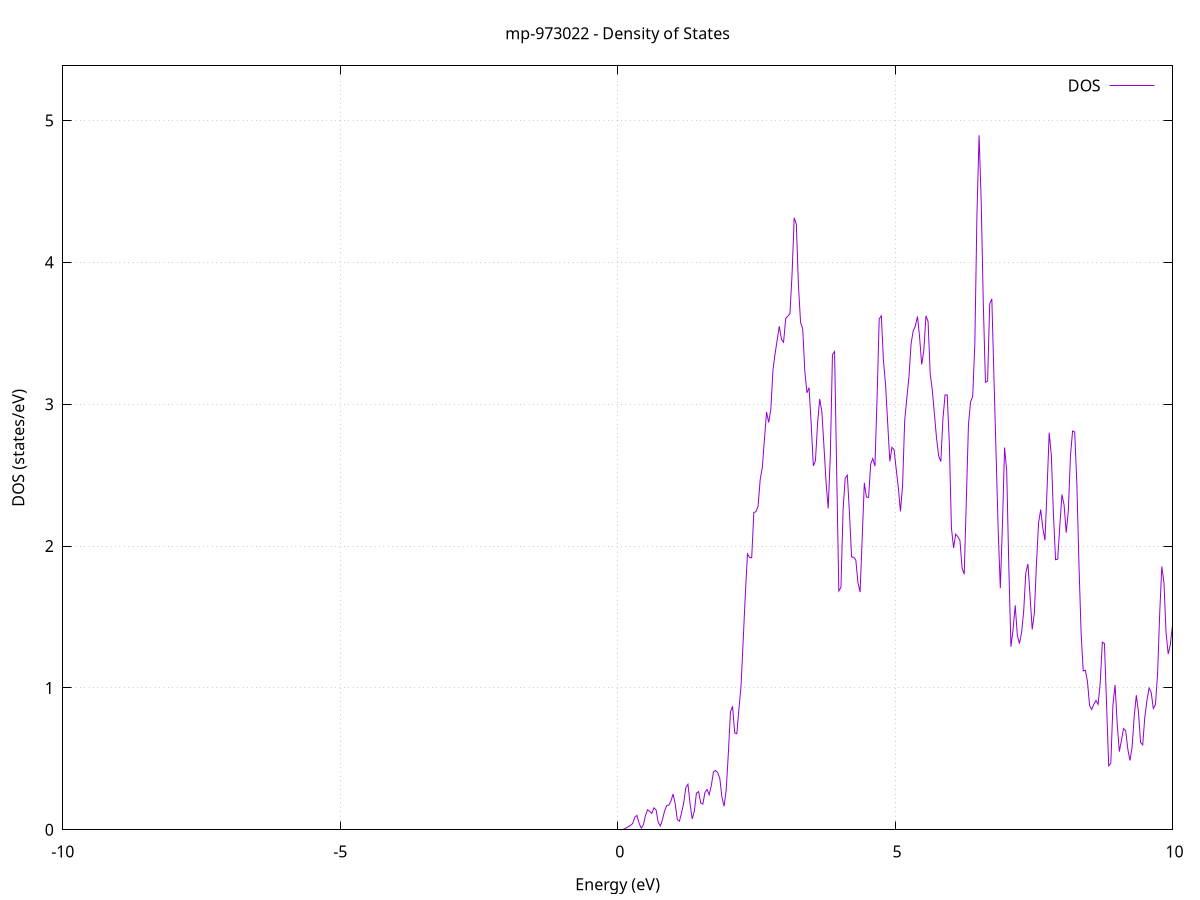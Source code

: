 set title 'mp-973022 - Density of States'
set xlabel 'Energy (eV)'
set ylabel 'DOS (states/eV)'
set grid
set xrange [-10:10]
set yrange [0:5.385]
set xzeroaxis lt -1
set terminal png size 800,600
set output 'mp-973022_dos_gnuplot.png'
plot '-' using 1:2 with lines title 'DOS'
-44.998300 0.000000
-44.960000 0.000000
-44.921700 0.000000
-44.883400 0.000000
-44.845100 0.000000
-44.806800 0.000000
-44.768500 0.000000
-44.730200 0.000000
-44.691900 0.000000
-44.653600 0.000000
-44.615300 0.000000
-44.577000 0.000000
-44.538700 0.000000
-44.500400 0.000000
-44.462100 0.000000
-44.423800 0.000000
-44.385500 0.000000
-44.347200 0.000000
-44.308900 0.000000
-44.270600 0.000000
-44.232300 0.000000
-44.194000 0.000000
-44.155700 0.000000
-44.117400 0.000000
-44.079100 0.000000
-44.040800 0.000000
-44.002500 0.000000
-43.964200 0.000000
-43.925900 0.000000
-43.887600 0.000000
-43.849300 0.000000
-43.811000 0.000000
-43.772700 0.000000
-43.734400 0.000000
-43.696100 0.000000
-43.657800 0.000000
-43.619500 0.000000
-43.581200 0.000000
-43.542900 0.000000
-43.504600 0.000000
-43.466300 0.000000
-43.428000 0.000000
-43.389700 0.000000
-43.351400 0.000000
-43.313100 0.000000
-43.274800 0.000000
-43.236500 0.000000
-43.198200 0.000000
-43.159900 0.000000
-43.121600 0.000000
-43.083300 0.000000
-43.045000 0.000000
-43.006700 0.000000
-42.968400 0.000000
-42.930100 0.000000
-42.891800 0.000000
-42.853500 0.000000
-42.815200 0.000000
-42.776900 0.000000
-42.738600 0.000000
-42.700300 0.000000
-42.662000 0.000000
-42.623700 0.000000
-42.585400 0.000000
-42.547100 0.000000
-42.508800 0.000000
-42.470500 0.000000
-42.432200 0.000000
-42.393900 0.000000
-42.355600 0.000000
-42.317300 0.000000
-42.279000 0.000000
-42.240700 0.000000
-42.202400 0.000000
-42.164100 0.000000
-42.125800 0.000000
-42.087500 0.000000
-42.049200 0.000000
-42.010900 0.000000
-41.972600 0.000000
-41.934300 0.000000
-41.896000 0.000000
-41.857700 0.000000
-41.819400 0.000000
-41.781100 0.000000
-41.742800 0.000000
-41.704500 0.000000
-41.666200 0.000200
-41.627900 0.014200
-41.589600 0.367300
-41.551300 3.171400
-41.513000 9.336300
-41.474700 9.483100
-41.436400 3.324200
-41.398100 0.397400
-41.359900 0.015900
-41.321600 0.000200
-41.283300 0.000000
-41.245000 0.000000
-41.206700 0.000000
-41.168400 0.000000
-41.130100 0.000000
-41.091800 0.000000
-41.053500 0.000000
-41.015200 0.000000
-40.976900 0.000000
-40.938600 0.000000
-40.900300 0.000000
-40.862000 0.000000
-40.823700 0.000000
-40.785400 0.000000
-40.747100 0.000000
-40.708800 0.000000
-40.670500 0.000000
-40.632200 0.000000
-40.593900 0.000000
-40.555600 0.000000
-40.517300 0.000000
-40.479000 0.000000
-40.440700 0.000000
-40.402400 0.000000
-40.364100 0.000000
-40.325800 0.000000
-40.287500 0.000000
-40.249200 0.000000
-40.210900 0.000000
-40.172600 0.000000
-40.134300 0.000000
-40.096000 0.000000
-40.057700 0.000000
-40.019400 0.000000
-39.981100 0.000000
-39.942800 0.000000
-39.904500 0.000000
-39.866200 0.000000
-39.827900 0.000000
-39.789600 0.000000
-39.751300 0.000000
-39.713000 0.000000
-39.674700 0.000000
-39.636400 0.000000
-39.598100 0.000000
-39.559800 0.000000
-39.521500 0.000000
-39.483200 0.000000
-39.444900 0.000000
-39.406600 0.000000
-39.368300 0.000000
-39.330000 0.000000
-39.291700 0.000000
-39.253400 0.000000
-39.215100 0.000000
-39.176800 0.000000
-39.138500 0.000000
-39.100200 0.000000
-39.061900 0.000000
-39.023600 0.000000
-38.985300 0.000000
-38.947000 0.000000
-38.908700 0.000000
-38.870400 0.000000
-38.832100 0.000000
-38.793800 0.000000
-38.755500 0.000000
-38.717200 0.000000
-38.678900 0.000000
-38.640600 0.000000
-38.602300 0.000000
-38.564000 0.000000
-38.525700 0.000000
-38.487400 0.000000
-38.449100 0.000000
-38.410800 0.000000
-38.372500 0.000000
-38.334200 0.000000
-38.295900 0.000000
-38.257600 0.000000
-38.219300 0.000000
-38.181000 0.000000
-38.142700 0.000000
-38.104400 0.000000
-38.066100 0.000000
-38.027800 0.000000
-37.989500 0.000000
-37.951200 0.000000
-37.912900 0.000000
-37.874600 0.000000
-37.836300 0.000000
-37.798000 0.000000
-37.759700 0.000000
-37.721400 0.000000
-37.683100 0.000000
-37.644800 0.000000
-37.606500 0.000000
-37.568200 0.000000
-37.529900 0.000000
-37.491600 0.000000
-37.453300 0.000000
-37.415000 0.000000
-37.376700 0.000000
-37.338400 0.000000
-37.300100 0.000000
-37.261800 0.000000
-37.223500 0.000000
-37.185200 0.000000
-37.147000 0.000000
-37.108700 0.000000
-37.070400 0.000000
-37.032100 0.000000
-36.993800 0.000000
-36.955500 0.000000
-36.917200 0.000000
-36.878900 0.000000
-36.840600 0.000000
-36.802300 0.000000
-36.764000 0.000000
-36.725700 0.000000
-36.687400 0.000000
-36.649100 0.000000
-36.610800 0.000000
-36.572500 0.000000
-36.534200 0.000000
-36.495900 0.000000
-36.457600 0.000000
-36.419300 0.000000
-36.381000 0.000000
-36.342700 0.000000
-36.304400 0.000000
-36.266100 0.000000
-36.227800 0.000000
-36.189500 0.000000
-36.151200 0.000000
-36.112900 0.000000
-36.074600 0.000000
-36.036300 0.000000
-35.998000 0.000000
-35.959700 0.000000
-35.921400 0.000300
-35.883100 0.011300
-35.844800 0.161100
-35.806500 0.932700
-35.768200 2.632700
-35.729900 5.041000
-35.691600 8.310200
-35.653300 10.757600
-35.615000 11.563100
-35.576700 12.718800
-35.538400 13.929800
-35.500100 13.589400
-35.461800 13.155700
-35.423500 14.096000
-35.385200 15.673300
-35.346900 17.381600
-35.308600 19.122500
-35.270300 22.362300
-35.232000 24.709400
-35.193700 19.222700
-35.155400 7.989400
-35.117100 1.508900
-35.078800 0.119000
-35.040500 0.003700
-35.002200 0.000000
-34.963900 0.000000
-34.925600 0.000000
-34.887300 0.000000
-34.849000 0.000000
-34.810700 0.000000
-34.772400 0.000000
-34.734100 0.000000
-34.695800 0.000000
-34.657500 0.000000
-34.619200 0.000000
-34.580900 0.000000
-34.542600 0.000000
-34.504300 0.000000
-34.466000 0.000000
-34.427700 0.000000
-34.389400 0.000000
-34.351100 0.000000
-34.312800 0.000000
-34.274500 0.000000
-34.236200 0.000000
-34.197900 0.000000
-34.159600 0.000000
-34.121300 0.000000
-34.083000 0.000000
-34.044700 0.000000
-34.006400 0.000000
-33.968100 0.000000
-33.929800 0.000000
-33.891500 0.000000
-33.853200 0.000000
-33.814900 0.000000
-33.776600 0.000000
-33.738300 0.000000
-33.700000 0.000000
-33.661700 0.000000
-33.623400 0.000000
-33.585100 0.000000
-33.546800 0.000000
-33.508500 0.000000
-33.470200 0.000000
-33.431900 0.000000
-33.393600 0.000000
-33.355300 0.000000
-33.317000 0.000000
-33.278700 0.000000
-33.240400 0.000000
-33.202100 0.000000
-33.163800 0.000000
-33.125500 0.000000
-33.087200 0.000000
-33.048900 0.000000
-33.010600 0.000000
-32.972300 0.000000
-32.934100 0.000000
-32.895800 0.000000
-32.857500 0.000000
-32.819200 0.000000
-32.780900 0.000000
-32.742600 0.000000
-32.704300 0.000000
-32.666000 0.000000
-32.627700 0.000000
-32.589400 0.000000
-32.551100 0.000000
-32.512800 0.000000
-32.474500 0.000000
-32.436200 0.000000
-32.397900 0.000000
-32.359600 0.000000
-32.321300 0.000000
-32.283000 0.000000
-32.244700 0.000000
-32.206400 0.000000
-32.168100 0.000000
-32.129800 0.000000
-32.091500 0.000000
-32.053200 0.000000
-32.014900 0.000000
-31.976600 0.000000
-31.938300 0.000000
-31.900000 0.000000
-31.861700 0.000000
-31.823400 0.000000
-31.785100 0.000000
-31.746800 0.000000
-31.708500 0.000000
-31.670200 0.000000
-31.631900 0.000000
-31.593600 0.000000
-31.555300 0.000000
-31.517000 0.000000
-31.478700 0.000000
-31.440400 0.000000
-31.402100 0.000000
-31.363800 0.000000
-31.325500 0.000000
-31.287200 0.000000
-31.248900 0.000000
-31.210600 0.000000
-31.172300 0.000000
-31.134000 0.000000
-31.095700 0.000000
-31.057400 0.000000
-31.019100 0.000000
-30.980800 0.000000
-30.942500 0.000000
-30.904200 0.000000
-30.865900 0.000000
-30.827600 0.000000
-30.789300 0.000000
-30.751000 0.000000
-30.712700 0.000000
-30.674400 0.000000
-30.636100 0.000000
-30.597800 0.000000
-30.559500 0.000000
-30.521200 0.000000
-30.482900 0.000000
-30.444600 0.000000
-30.406300 0.000000
-30.368000 0.000000
-30.329700 0.000000
-30.291400 0.000000
-30.253100 0.000000
-30.214800 0.000000
-30.176500 0.000000
-30.138200 0.000000
-30.099900 0.000000
-30.061600 0.000000
-30.023300 0.000000
-29.985000 0.000000
-29.946700 0.000000
-29.908400 0.000000
-29.870100 0.000000
-29.831800 0.000000
-29.793500 0.000000
-29.755200 0.000000
-29.716900 0.000000
-29.678600 0.000000
-29.640300 0.000000
-29.602000 0.000000
-29.563700 0.000000
-29.525400 0.000000
-29.487100 0.000000
-29.448800 0.000000
-29.410500 0.000000
-29.372200 0.000000
-29.333900 0.000000
-29.295600 0.000000
-29.257300 0.000000
-29.219000 0.000000
-29.180700 0.000000
-29.142400 0.000000
-29.104100 0.000000
-29.065800 0.000000
-29.027500 0.000000
-28.989200 0.000000
-28.950900 0.000000
-28.912600 0.000000
-28.874300 0.000000
-28.836000 0.000000
-28.797700 0.000000
-28.759400 0.000000
-28.721200 0.000000
-28.682900 0.000000
-28.644600 0.000000
-28.606300 0.000000
-28.568000 0.000000
-28.529700 0.000000
-28.491400 0.000000
-28.453100 0.000000
-28.414800 0.000000
-28.376500 0.000000
-28.338200 0.000000
-28.299900 0.000000
-28.261600 0.000000
-28.223300 0.000000
-28.185000 0.000000
-28.146700 0.000000
-28.108400 0.000000
-28.070100 0.000000
-28.031800 0.000000
-27.993500 0.000000
-27.955200 0.000000
-27.916900 0.000000
-27.878600 0.000000
-27.840300 0.000000
-27.802000 0.000000
-27.763700 0.000000
-27.725400 0.000000
-27.687100 0.000000
-27.648800 0.000000
-27.610500 0.000000
-27.572200 0.000000
-27.533900 0.000000
-27.495600 0.000000
-27.457300 0.000000
-27.419000 0.000000
-27.380700 0.000000
-27.342400 0.000000
-27.304100 0.000000
-27.265800 0.000000
-27.227500 0.000000
-27.189200 0.000000
-27.150900 0.000000
-27.112600 0.000000
-27.074300 0.000000
-27.036000 0.000000
-26.997700 0.000000
-26.959400 0.000000
-26.921100 0.000000
-26.882800 0.000000
-26.844500 0.000000
-26.806200 0.000000
-26.767900 0.000000
-26.729600 0.000000
-26.691300 0.000000
-26.653000 0.000000
-26.614700 0.000000
-26.576400 0.000000
-26.538100 0.000000
-26.499800 0.000000
-26.461500 0.000000
-26.423200 0.000000
-26.384900 0.000000
-26.346600 0.000000
-26.308300 0.000000
-26.270000 0.000000
-26.231700 0.000000
-26.193400 0.000000
-26.155100 0.000000
-26.116800 0.000000
-26.078500 0.000000
-26.040200 0.000000
-26.001900 0.000000
-25.963600 0.000000
-25.925300 0.000000
-25.887000 0.000000
-25.848700 0.000000
-25.810400 0.000000
-25.772100 0.000000
-25.733800 0.000000
-25.695500 0.000000
-25.657200 0.000000
-25.618900 0.000000
-25.580600 0.000000
-25.542300 0.000000
-25.504000 0.000000
-25.465700 0.000000
-25.427400 0.000000
-25.389100 0.000000
-25.350800 0.000000
-25.312500 0.000000
-25.274200 0.000000
-25.235900 0.000000
-25.197600 0.000000
-25.159300 0.000000
-25.121000 0.000000
-25.082700 0.000000
-25.044400 0.000000
-25.006100 0.000000
-24.967800 0.000000
-24.929500 0.000000
-24.891200 0.000000
-24.852900 0.000000
-24.814600 0.000000
-24.776300 0.000000
-24.738000 0.000000
-24.699700 0.000000
-24.661400 0.000000
-24.623100 0.000000
-24.584800 0.000000
-24.546500 0.000000
-24.508300 0.000000
-24.470000 0.000000
-24.431700 0.000000
-24.393400 0.000000
-24.355100 0.000000
-24.316800 0.000000
-24.278500 0.000000
-24.240200 0.000000
-24.201900 0.000000
-24.163600 0.000000
-24.125300 0.000000
-24.087000 0.000000
-24.048700 0.000000
-24.010400 0.000000
-23.972100 0.000000
-23.933800 0.000000
-23.895500 0.000000
-23.857200 0.000000
-23.818900 0.000000
-23.780600 0.000000
-23.742300 0.000000
-23.704000 0.000000
-23.665700 0.000000
-23.627400 0.000000
-23.589100 0.000000
-23.550800 0.000000
-23.512500 0.000000
-23.474200 0.000000
-23.435900 0.000000
-23.397600 0.000000
-23.359300 0.000000
-23.321000 0.000000
-23.282700 0.000000
-23.244400 0.000000
-23.206100 0.000000
-23.167800 0.000000
-23.129500 0.000000
-23.091200 0.000000
-23.052900 0.000000
-23.014600 0.000000
-22.976300 0.000000
-22.938000 0.000000
-22.899700 0.000000
-22.861400 0.000000
-22.823100 0.000000
-22.784800 0.000000
-22.746500 0.000000
-22.708200 0.000000
-22.669900 0.000000
-22.631600 0.000000
-22.593300 0.000000
-22.555000 0.000000
-22.516700 0.000000
-22.478400 0.000000
-22.440100 0.000000
-22.401800 0.000000
-22.363500 0.000000
-22.325200 0.000000
-22.286900 0.000000
-22.248600 0.000000
-22.210300 0.000000
-22.172000 0.000000
-22.133700 0.000000
-22.095400 0.000000
-22.057100 0.000000
-22.018800 0.000000
-21.980500 0.000000
-21.942200 0.000000
-21.903900 0.000000
-21.865600 0.000000
-21.827300 0.000000
-21.789000 0.000000
-21.750700 0.000000
-21.712400 0.000000
-21.674100 0.000000
-21.635800 0.000000
-21.597500 0.000000
-21.559200 0.000000
-21.520900 0.000000
-21.482600 0.000000
-21.444300 0.000000
-21.406000 0.000000
-21.367700 0.000000
-21.329400 0.000000
-21.291100 0.000000
-21.252800 0.000000
-21.214500 0.000000
-21.176200 0.000000
-21.137900 0.000000
-21.099600 0.000000
-21.061300 0.000000
-21.023000 0.000000
-20.984700 0.000000
-20.946400 0.000000
-20.908100 0.000000
-20.869800 0.000000
-20.831500 0.000000
-20.793200 0.000000
-20.754900 0.000000
-20.716600 0.000000
-20.678300 0.000000
-20.640000 0.000000
-20.601700 0.000000
-20.563400 0.000000
-20.525100 0.000000
-20.486800 0.000000
-20.448500 0.000600
-20.410200 0.038900
-20.371900 0.888000
-20.333600 7.309800
-20.295400 22.862900
-20.257100 28.716800
-20.218800 15.001300
-20.180500 3.230600
-20.142200 0.273300
-20.103900 0.008600
-20.065600 0.000100
-20.027300 0.000000
-19.989000 0.000000
-19.950700 0.000000
-19.912400 0.000000
-19.874100 0.000000
-19.835800 0.000000
-19.797500 0.000000
-19.759200 0.000000
-19.720900 0.000000
-19.682600 0.000000
-19.644300 0.000000
-19.606000 0.000000
-19.567700 0.000000
-19.529400 0.000000
-19.491100 0.000000
-19.452800 0.000000
-19.414500 0.000000
-19.376200 0.000000
-19.337900 0.000000
-19.299600 0.000000
-19.261300 0.000000
-19.223000 0.000000
-19.184700 0.000000
-19.146400 0.000000
-19.108100 0.000000
-19.069800 0.000000
-19.031500 0.000000
-18.993200 0.000000
-18.954900 0.000000
-18.916600 0.000000
-18.878300 0.000000
-18.840000 0.000000
-18.801700 0.000000
-18.763400 0.000000
-18.725100 0.000000
-18.686800 0.000000
-18.648500 0.000000
-18.610200 0.000000
-18.571900 0.000000
-18.533600 0.000000
-18.495300 0.000000
-18.457000 0.000000
-18.418700 0.000000
-18.380400 0.000000
-18.342100 0.000000
-18.303800 0.000000
-18.265500 0.000000
-18.227200 0.000000
-18.188900 0.000000
-18.150600 0.000000
-18.112300 0.000000
-18.074000 0.000000
-18.035700 0.000000
-17.997400 0.000000
-17.959100 0.000000
-17.920800 0.000000
-17.882500 0.000000
-17.844200 0.000000
-17.805900 0.000000
-17.767600 0.000000
-17.729300 0.000000
-17.691000 0.000000
-17.652700 0.000000
-17.614400 0.000000
-17.576100 0.000000
-17.537800 0.000000
-17.499500 0.000000
-17.461200 0.000000
-17.422900 0.000000
-17.384600 0.000000
-17.346300 0.000000
-17.308000 0.000000
-17.269700 0.000000
-17.231400 0.000000
-17.193100 0.000000
-17.154800 0.000000
-17.116500 0.000000
-17.078200 0.000000
-17.039900 0.000000
-17.001600 0.000000
-16.963300 0.000000
-16.925000 0.000000
-16.886700 0.000000
-16.848400 0.000000
-16.810100 0.000000
-16.771800 0.000000
-16.733500 0.000000
-16.695200 0.000000
-16.656900 0.000000
-16.618600 0.000000
-16.580300 0.000000
-16.542000 0.000000
-16.503700 0.000000
-16.465400 0.000000
-16.427100 0.000000
-16.388800 0.000000
-16.350500 0.000000
-16.312200 0.000000
-16.273900 0.000000
-16.235600 0.000000
-16.197300 0.000000
-16.159000 0.000000
-16.120700 0.000000
-16.082500 0.000000
-16.044200 0.000000
-16.005900 0.000000
-15.967600 0.000000
-15.929300 0.000000
-15.891000 0.000000
-15.852700 0.000000
-15.814400 0.000000
-15.776100 0.000000
-15.737800 0.000000
-15.699500 0.000000
-15.661200 0.000000
-15.622900 0.000000
-15.584600 0.000000
-15.546300 0.000000
-15.508000 0.000000
-15.469700 0.000000
-15.431400 0.000000
-15.393100 0.000000
-15.354800 0.000000
-15.316500 0.000000
-15.278200 0.000000
-15.239900 0.000000
-15.201600 0.000000
-15.163300 0.000000
-15.125000 0.000000
-15.086700 0.000000
-15.048400 0.000000
-15.010100 0.000000
-14.971800 0.000000
-14.933500 0.000000
-14.895200 0.000000
-14.856900 0.000000
-14.818600 0.000000
-14.780300 0.000000
-14.742000 0.000000
-14.703700 0.000000
-14.665400 0.000000
-14.627100 0.000000
-14.588800 0.000000
-14.550500 0.000000
-14.512200 0.000000
-14.473900 0.000000
-14.435600 0.000000
-14.397300 0.000000
-14.359000 0.000000
-14.320700 0.000000
-14.282400 0.000000
-14.244100 0.000000
-14.205800 0.000000
-14.167500 0.000000
-14.129200 0.000000
-14.090900 0.000000
-14.052600 0.000000
-14.014300 0.000000
-13.976000 0.000000
-13.937700 0.000000
-13.899400 0.000000
-13.861100 0.000000
-13.822800 0.000000
-13.784500 0.000000
-13.746200 0.000000
-13.707900 0.000000
-13.669600 0.000000
-13.631300 0.000000
-13.593000 0.000000
-13.554700 0.000000
-13.516400 0.000000
-13.478100 0.000000
-13.439800 0.000000
-13.401500 0.000000
-13.363200 0.000000
-13.324900 0.000000
-13.286600 0.000000
-13.248300 0.000000
-13.210000 0.000000
-13.171700 0.000000
-13.133400 0.000000
-13.095100 0.000000
-13.056800 0.000000
-13.018500 0.000000
-12.980200 0.000000
-12.941900 0.000000
-12.903600 0.000000
-12.865300 0.000000
-12.827000 0.000000
-12.788700 0.000000
-12.750400 0.000000
-12.712100 0.000000
-12.673800 0.000000
-12.635500 0.000000
-12.597200 0.000000
-12.558900 0.000000
-12.520600 0.000000
-12.482300 0.000000
-12.444000 0.000000
-12.405700 0.000000
-12.367400 0.000000
-12.329100 0.000000
-12.290800 0.000000
-12.252500 0.000000
-12.214200 0.000000
-12.175900 0.000000
-12.137600 0.000000
-12.099300 0.000000
-12.061000 0.000000
-12.022700 0.000000
-11.984400 0.000000
-11.946100 0.000000
-11.907800 0.000000
-11.869600 0.000000
-11.831300 0.000000
-11.793000 0.000000
-11.754700 0.000000
-11.716400 0.000000
-11.678100 0.000000
-11.639800 0.000000
-11.601500 0.000000
-11.563200 0.000000
-11.524900 0.000000
-11.486600 0.000000
-11.448300 0.000000
-11.410000 0.000000
-11.371700 0.000000
-11.333400 0.000000
-11.295100 0.000000
-11.256800 0.000000
-11.218500 0.000000
-11.180200 0.000000
-11.141900 0.000000
-11.103600 0.000000
-11.065300 0.000000
-11.027000 0.000000
-10.988700 0.000000
-10.950400 0.000000
-10.912100 0.000000
-10.873800 0.000000
-10.835500 0.000000
-10.797200 0.000000
-10.758900 0.000000
-10.720600 0.000000
-10.682300 0.000000
-10.644000 0.000000
-10.605700 0.000000
-10.567400 0.000000
-10.529100 0.000000
-10.490800 0.000000
-10.452500 0.000000
-10.414200 0.000000
-10.375900 0.000000
-10.337600 0.000000
-10.299300 0.000000
-10.261000 0.000000
-10.222700 0.000000
-10.184400 0.000000
-10.146100 0.000000
-10.107800 0.000000
-10.069500 0.000000
-10.031200 0.000000
-9.992900 0.000000
-9.954600 0.000000
-9.916300 0.000000
-9.878000 0.000000
-9.839700 0.000000
-9.801400 0.000000
-9.763100 0.000000
-9.724800 0.000000
-9.686500 0.000000
-9.648200 0.000000
-9.609900 0.000000
-9.571600 0.000000
-9.533300 0.000000
-9.495000 0.000000
-9.456700 0.000000
-9.418400 0.000000
-9.380100 0.000000
-9.341800 0.000000
-9.303500 0.000000
-9.265200 0.000000
-9.226900 0.000000
-9.188600 0.000000
-9.150300 0.000000
-9.112000 0.000000
-9.073700 0.000000
-9.035400 0.000000
-8.997100 0.000000
-8.958800 0.000000
-8.920500 0.000000
-8.882200 0.000000
-8.843900 0.000000
-8.805600 0.000000
-8.767300 0.000000
-8.729000 0.000000
-8.690700 0.000000
-8.652400 0.000000
-8.614100 0.000000
-8.575800 0.000000
-8.537500 0.000000
-8.499200 0.000000
-8.460900 0.000000
-8.422600 0.000000
-8.384300 0.000000
-8.346000 0.000000
-8.307700 0.000000
-8.269400 0.000000
-8.231100 0.000000
-8.192800 0.000000
-8.154500 0.000000
-8.116200 0.000000
-8.077900 0.000000
-8.039600 0.000000
-8.001300 0.000000
-7.963000 0.000000
-7.924700 0.000000
-7.886400 0.000000
-7.848100 0.000000
-7.809800 0.000000
-7.771500 0.000000
-7.733200 0.000000
-7.694900 0.000000
-7.656700 0.000000
-7.618400 0.000000
-7.580100 0.000000
-7.541800 0.000000
-7.503500 0.000000
-7.465200 0.000000
-7.426900 0.000000
-7.388600 0.000000
-7.350300 0.000000
-7.312000 0.000000
-7.273700 0.000000
-7.235400 0.000000
-7.197100 0.000000
-7.158800 0.000000
-7.120500 0.000000
-7.082200 0.000000
-7.043900 0.000000
-7.005600 0.000000
-6.967300 0.000000
-6.929000 0.000000
-6.890700 0.000000
-6.852400 0.000000
-6.814100 0.000000
-6.775800 0.000000
-6.737500 0.000000
-6.699200 0.000000
-6.660900 0.000000
-6.622600 0.000000
-6.584300 0.000000
-6.546000 0.000000
-6.507700 0.000000
-6.469400 0.000000
-6.431100 0.000000
-6.392800 0.000000
-6.354500 0.000000
-6.316200 0.000000
-6.277900 0.000000
-6.239600 0.000000
-6.201300 0.000000
-6.163000 0.000000
-6.124700 0.000000
-6.086400 0.000000
-6.048100 0.000000
-6.009800 0.000000
-5.971500 0.000000
-5.933200 0.000000
-5.894900 0.000000
-5.856600 0.000000
-5.818300 0.000000
-5.780000 0.000000
-5.741700 0.000000
-5.703400 0.000000
-5.665100 0.000000
-5.626800 0.000000
-5.588500 0.000000
-5.550200 0.000000
-5.511900 0.000000
-5.473600 0.000000
-5.435300 0.000000
-5.397000 0.000000
-5.358700 0.000000
-5.320400 0.000000
-5.282100 0.000000
-5.243800 0.000000
-5.205500 0.000000
-5.167200 0.000000
-5.128900 0.000000
-5.090600 0.000000
-5.052300 0.000000
-5.014000 0.000000
-4.975700 0.000000
-4.937400 0.000000
-4.899100 0.000000
-4.860800 0.000000
-4.822500 0.000000
-4.784200 0.000000
-4.745900 0.000000
-4.707600 0.000000
-4.669300 0.000000
-4.631000 0.000000
-4.592700 0.000000
-4.554400 0.000000
-4.516100 0.000000
-4.477800 0.000000
-4.439500 0.000000
-4.401200 0.000000
-4.362900 0.000000
-4.324600 0.000000
-4.286300 0.000000
-4.248000 0.000000
-4.209700 0.000000
-4.171400 0.000000
-4.133100 0.000000
-4.094800 0.000000
-4.056500 0.000000
-4.018200 0.000000
-3.979900 0.000000
-3.941600 0.000000
-3.903300 0.000000
-3.865000 0.000000
-3.826700 0.000000
-3.788400 0.000000
-3.750100 0.000000
-3.711800 0.000000
-3.673500 0.000000
-3.635200 0.000000
-3.596900 0.000000
-3.558600 0.000000
-3.520300 0.000000
-3.482000 0.000000
-3.443800 0.000000
-3.405500 0.000000
-3.367200 0.000000
-3.328900 0.000000
-3.290600 0.000000
-3.252300 0.000000
-3.214000 0.000000
-3.175700 0.000000
-3.137400 0.000000
-3.099100 0.000000
-3.060800 0.000000
-3.022500 0.000000
-2.984200 0.000000
-2.945900 0.000000
-2.907600 0.000000
-2.869300 0.000000
-2.831000 0.000000
-2.792700 0.000000
-2.754400 0.000000
-2.716100 0.000000
-2.677800 0.000000
-2.639500 0.000000
-2.601200 0.000000
-2.562900 0.000000
-2.524600 0.000000
-2.486300 0.000000
-2.448000 0.000000
-2.409700 0.000000
-2.371400 0.000000
-2.333100 0.000000
-2.294800 0.000000
-2.256500 0.000000
-2.218200 0.000000
-2.179900 0.000000
-2.141600 0.000000
-2.103300 0.000000
-2.065000 0.000000
-2.026700 0.000000
-1.988400 0.000000
-1.950100 0.000000
-1.911800 0.000000
-1.873500 0.000000
-1.835200 0.000000
-1.796900 0.000000
-1.758600 0.000000
-1.720300 0.000000
-1.682000 0.000000
-1.643700 0.000000
-1.605400 0.000000
-1.567100 0.000000
-1.528800 0.000000
-1.490500 0.000000
-1.452200 0.000000
-1.413900 0.000000
-1.375600 0.000000
-1.337300 0.000000
-1.299000 0.000000
-1.260700 0.000000
-1.222400 0.000000
-1.184100 0.000000
-1.145800 0.000000
-1.107500 0.000000
-1.069200 0.000000
-1.030900 0.000000
-0.992600 0.000000
-0.954300 0.000000
-0.916000 0.000000
-0.877700 0.000000
-0.839400 0.000000
-0.801100 0.000000
-0.762800 0.000000
-0.724500 0.000000
-0.686200 0.000000
-0.647900 0.000000
-0.609600 0.000000
-0.571300 0.000000
-0.533000 0.000000
-0.494700 0.000000
-0.456400 0.000000
-0.418100 0.000000
-0.379800 0.000000
-0.341500 0.000000
-0.303200 0.000000
-0.264900 0.000000
-0.226600 0.000000
-0.188300 0.000000
-0.150000 0.000000
-0.111700 0.000000
-0.073400 0.000000
-0.035100 0.000000
0.003200 0.000000
0.041500 0.000000
0.079800 0.000700
0.118100 0.005200
0.156400 0.014000
0.194700 0.022300
0.233000 0.030700
0.271300 0.044900
0.309600 0.089100
0.347900 0.101000
0.386200 0.046400
0.424500 0.012300
0.462800 0.033900
0.501100 0.100100
0.539400 0.141300
0.577700 0.130100
0.616000 0.115300
0.654300 0.155000
0.692600 0.140100
0.730900 0.052200
0.769100 0.026400
0.807400 0.071100
0.845700 0.132300
0.884000 0.170800
0.922300 0.174300
0.960600 0.203200
0.998900 0.252100
1.037200 0.183300
1.075500 0.071700
1.113800 0.060800
1.152100 0.119800
1.190400 0.188600
1.228700 0.297600
1.267000 0.320800
1.305300 0.184800
1.343600 0.076300
1.381900 0.130600
1.420200 0.258700
1.458500 0.269100
1.496800 0.189100
1.535100 0.181100
1.573400 0.261900
1.611700 0.284200
1.650000 0.246500
1.688300 0.313200
1.726600 0.407800
1.764900 0.417800
1.803200 0.403000
1.841500 0.361700
1.879800 0.228400
1.918100 0.165600
1.956400 0.279700
1.994700 0.535700
2.033000 0.829600
2.071300 0.870900
2.109600 0.682800
2.147900 0.677000
2.186200 0.853400
2.224500 1.016900
2.262800 1.337500
2.301100 1.657700
2.339400 1.944800
2.377700 1.919900
2.416000 1.917300
2.454300 2.235900
2.492600 2.242900
2.530900 2.281300
2.569200 2.469500
2.607500 2.554100
2.645800 2.754000
2.684100 2.944700
2.722400 2.871200
2.760700 2.964200
2.799000 3.240500
2.837300 3.355500
2.875600 3.453300
2.913900 3.549400
2.952200 3.457200
2.990500 3.436700
3.028800 3.604800
3.067100 3.621700
3.105400 3.638200
3.143700 3.918000
3.182000 4.313800
3.220300 4.269200
3.258600 3.835500
3.296900 3.576100
3.335200 3.532600
3.373500 3.232300
3.411800 3.080000
3.450100 3.116400
3.488400 2.859100
3.526700 2.564500
3.565000 2.602300
3.603300 2.864200
3.641600 3.036600
3.679900 2.948400
3.718200 2.704100
3.756500 2.448900
3.794800 2.264700
3.833100 2.639900
3.871400 3.348900
3.909700 3.371900
3.948000 2.514000
3.986300 1.682800
4.024600 1.709000
4.062900 2.255000
4.101200 2.479000
4.139500 2.499200
4.177800 2.234800
4.216100 1.923100
4.254400 1.921500
4.292700 1.901100
4.331000 1.741700
4.369300 1.675300
4.407600 2.056300
4.445900 2.445700
4.484200 2.345200
4.522500 2.342600
4.560800 2.579200
4.599100 2.617200
4.637400 2.563400
4.675700 3.045700
4.714000 3.600700
4.752300 3.623300
4.790600 3.307200
4.828900 3.135200
4.867200 2.864500
4.905500 2.596500
4.943800 2.696200
4.982000 2.679500
5.020300 2.543000
5.058600 2.411200
5.096900 2.244800
5.135200 2.425300
5.173500 2.885600
5.211800 3.041500
5.250100 3.191700
5.288400 3.425900
5.326700 3.517100
5.365000 3.549600
5.403300 3.618500
5.441600 3.475300
5.479900 3.280500
5.518200 3.377800
5.556500 3.622900
5.594800 3.582900
5.633100 3.214900
5.671400 3.099000
5.709700 2.929200
5.748000 2.757800
5.786300 2.634000
5.824600 2.595900
5.862900 2.898400
5.901200 3.065300
5.939500 3.065100
5.977800 2.727900
6.016100 2.126200
6.054400 1.986600
6.092700 2.084100
6.131000 2.066700
6.169300 2.038300
6.207600 1.845800
6.245900 1.801700
6.284200 2.321300
6.322500 2.855900
6.360800 3.015900
6.399100 3.055400
6.437400 3.421500
6.475700 4.338500
6.514000 4.895800
6.552300 4.428800
6.590600 3.701300
6.628900 3.154400
6.667200 3.162900
6.705500 3.708200
6.743800 3.742700
6.782100 3.188300
6.820400 2.649700
6.858700 2.108000
6.897000 1.702800
6.935300 2.151500
6.973600 2.694500
7.011900 2.529600
7.050200 1.848800
7.088500 1.290200
7.126800 1.412900
7.165100 1.582200
7.203400 1.370900
7.241700 1.312300
7.280000 1.390100
7.318300 1.541600
7.356600 1.813000
7.394900 1.873900
7.433200 1.645400
7.471500 1.412600
7.509800 1.526400
7.548100 1.874900
7.586400 2.163600
7.624700 2.257400
7.663000 2.127200
7.701300 2.040200
7.739600 2.404800
7.777900 2.799000
7.816200 2.640100
7.854500 2.222000
7.892800 1.903500
7.931100 1.907700
7.969400 2.144600
8.007700 2.363400
8.046000 2.290200
8.084300 2.094200
8.122600 2.247700
8.160900 2.635500
8.199200 2.811100
8.237500 2.804300
8.275800 2.445200
8.314100 1.874100
8.352400 1.393000
8.390700 1.119700
8.429000 1.124800
8.467300 1.046400
8.505600 0.874900
8.543900 0.848100
8.582200 0.884600
8.620500 0.912000
8.658800 0.884300
8.697100 1.034300
8.735400 1.322900
8.773700 1.312400
8.812000 0.879200
8.850300 0.450700
8.888600 0.470400
8.926900 0.882500
8.965200 1.020600
9.003500 0.745400
9.041800 0.551000
9.080100 0.632100
9.118400 0.714200
9.156700 0.697400
9.194900 0.568200
9.233200 0.488200
9.271500 0.582000
9.309800 0.798300
9.348100 0.949000
9.386400 0.831700
9.424700 0.615100
9.463000 0.598200
9.501300 0.796100
9.539600 0.911200
9.577900 0.999500
9.616200 0.968600
9.654500 0.854500
9.692800 0.883200
9.731100 1.099600
9.769400 1.526300
9.807700 1.855700
9.846000 1.741800
9.884300 1.385700
9.922600 1.239000
9.960900 1.304200
9.999200 1.441100
10.037500 1.533400
10.075800 1.647800
10.114100 1.713400
10.152400 1.577800
10.190700 1.554000
10.229000 1.748300
10.267300 1.812900
10.305600 1.680200
10.343900 1.743700
10.382200 1.714500
10.420500 1.725500
10.458800 2.085900
10.497100 2.322500
10.535400 2.326500
10.573700 2.440500
10.612000 2.705200
10.650300 3.070200
10.688600 3.420100
10.726900 3.495400
10.765200 3.264400
10.803500 2.822300
10.841800 2.636100
10.880100 2.825300
10.918400 3.085900
10.956700 3.093400
10.995000 3.119200
11.033300 2.997100
11.071600 2.520500
11.109900 2.136300
11.148200 1.950600
11.186500 1.882500
11.224800 1.730400
11.263100 1.616400
11.301400 1.788000
11.339700 1.933800
11.378000 1.615200
11.416300 1.182300
11.454600 1.352100
11.492900 1.425700
11.531200 1.050400
11.569500 0.995700
11.607800 1.103100
11.646100 1.014600
11.684400 0.927700
11.722700 0.762700
11.761000 0.647900
11.799300 0.635200
11.837600 0.597700
11.875900 0.772400
11.914200 1.027200
11.952500 0.912500
11.990800 0.693100
12.029100 0.734800
12.067400 0.863500
12.105700 0.868900
12.144000 0.800100
12.182300 0.705800
12.220600 0.546800
12.258900 0.382800
12.297200 0.365500
12.335500 0.441200
12.373800 0.588000
12.412100 0.667800
12.450400 0.778300
12.488700 0.784400
12.527000 0.628100
12.565300 0.493900
12.603600 0.505900
12.641900 0.527500
12.680200 0.534500
12.718500 0.558100
12.756800 0.572000
12.795100 0.540000
12.833400 0.572800
12.871700 0.756700
12.910000 0.887200
12.948300 0.721300
12.986600 0.551300
13.024900 0.599000
13.063200 0.701500
13.101500 0.737900
13.139800 0.701800
13.178100 0.664100
13.216400 0.670300
13.254700 0.731900
13.293000 0.880900
13.331300 0.829900
13.369500 0.748800
13.407800 0.863600
13.446100 1.026300
13.484400 0.993200
13.522700 0.606200
13.561000 0.317500
13.599300 0.328200
13.637600 0.359200
13.675900 0.367100
13.714200 0.449900
13.752500 0.571200
13.790800 0.528000
13.829100 0.335700
13.867400 0.283000
13.905700 0.322500
13.944000 0.336500
13.982300 0.341500
14.020600 0.308900
14.058900 0.253300
14.097200 0.293800
14.135500 0.349100
14.173800 0.300500
14.212100 0.290000
14.250400 0.415800
14.288700 0.475900
14.327000 0.377900
14.365300 0.285000
14.403600 0.361000
14.441900 0.512800
14.480200 0.521700
14.518500 0.463700
14.556800 0.507400
14.595100 0.615700
14.633400 0.599400
14.671700 0.524600
14.710000 0.473300
14.748300 0.415300
14.786600 0.426500
14.824900 0.494800
14.863200 0.530100
14.901500 0.542600
14.939800 0.388600
14.978100 0.210400
15.016400 0.260900
15.054700 0.366700
15.093000 0.319600
15.131300 0.264100
15.169600 0.273300
15.207900 0.347800
15.246200 0.263900
15.284500 0.214400
15.322800 0.477900
15.361100 0.638700
15.399400 0.480200
15.437700 0.355900
15.476000 0.325600
15.514300 0.272400
15.552600 0.175200
15.590900 0.149500
15.629200 0.148500
15.667500 0.163200
15.705800 0.250400
15.744100 0.329300
15.782400 0.211900
15.820700 0.112500
15.859000 0.157900
15.897300 0.164300
15.935600 0.166500
15.973900 0.202600
16.012200 0.251000
16.050500 0.317900
16.088800 0.387800
16.127100 0.435200
16.165400 0.504300
16.203700 0.594900
16.242000 0.681000
16.280300 0.799100
16.318600 0.874100
16.356900 0.937100
16.395200 1.155100
16.433500 1.276500
16.471800 1.108000
16.510100 0.967500
16.548400 0.940300
16.586700 0.954800
16.625000 1.009800
16.663300 0.909600
16.701600 0.729800
16.739900 0.755000
16.778200 0.824400
16.816500 0.588900
16.854800 0.352600
16.893100 0.473200
16.931400 0.632000
16.969700 0.808100
17.008000 1.013700
17.046300 0.925500
17.084600 0.757400
17.122900 0.833100
17.161200 0.753100
17.199500 0.556000
17.237800 0.618200
17.276100 0.708500
17.314400 0.805200
17.352700 0.864000
17.391000 0.667800
17.429300 0.550100
17.467600 0.656200
17.505900 0.868300
17.544200 0.955800
17.582400 0.796700
17.620700 0.805700
17.659000 0.923000
17.697300 0.716100
17.735600 0.450400
17.773900 0.482200
17.812200 0.647500
17.850500 0.701500
17.888800 0.689200
17.927100 0.701100
17.965400 0.649100
18.003700 0.436700
18.042000 0.255200
18.080300 0.322500
18.118600 0.599200
18.156900 0.787300
18.195200 0.828300
18.233500 0.687600
18.271800 0.449600
18.310100 0.453000
18.348400 0.632800
18.386700 0.636200
18.425000 0.533300
18.463300 0.478700
18.501600 0.488700
18.539900 0.584700
18.578200 0.769400
18.616500 0.888400
18.654800 0.905200
18.693100 0.906000
18.731400 0.928500
18.769700 0.963800
18.808000 0.868100
18.846300 0.601000
18.884600 0.462700
18.922900 0.616200
18.961200 0.961800
18.999500 1.043700
19.037800 0.841700
19.076100 0.724600
19.114400 0.798800
19.152700 0.846200
19.191000 0.815200
19.229300 0.824500
19.267600 0.841500
19.305900 0.974500
19.344200 0.966500
19.382500 0.713000
19.420800 0.659600
19.459100 0.712000
19.497400 0.677800
19.535700 0.710700
19.574000 0.833700
19.612300 1.086300
19.650600 1.412000
19.688900 1.427600
19.727200 1.128300
19.765500 0.961700
19.803800 0.853200
19.842100 0.947800
19.880400 1.082300
19.918700 0.937600
19.957000 0.686100
19.995300 0.724200
20.033600 1.051500
20.071900 1.353100
20.110200 1.513700
20.148500 1.536900
20.186800 1.448000
20.225100 1.153800
20.263400 0.970300
20.301700 1.109800
20.340000 1.205600
20.378300 1.117100
20.416600 1.134600
20.454900 1.303000
20.493200 1.414900
20.531500 1.504200
20.569800 1.474200
20.608100 1.303200
20.646400 1.258600
20.684700 1.218700
20.723000 0.947400
20.761300 0.754200
20.799600 0.869500
20.837900 1.019000
20.876200 0.993800
20.914500 1.045000
20.952800 1.253400
20.991100 1.519900
21.029400 1.458600
21.067700 0.967200
21.106000 0.661600
21.144300 0.742500
21.182600 0.962800
21.220900 1.164900
21.259200 1.350300
21.297500 1.370700
21.335800 1.281200
21.374100 1.145500
21.412400 1.212100
21.450700 1.576300
21.489000 1.750800
21.527300 1.795000
21.565600 1.857300
21.603900 1.591500
21.642200 1.308900
21.680500 1.244200
21.718800 1.176600
21.757100 1.067100
21.795300 1.018800
21.833600 1.063100
21.871900 1.089000
21.910200 1.109600
21.948500 1.124100
21.986800 1.109000
22.025100 0.987800
22.063400 1.094100
22.101700 1.200600
22.140000 1.088800
22.178300 1.012500
22.216600 0.834900
22.254900 0.664500
22.293200 0.922200
22.331500 1.365900
22.369800 1.429600
22.408100 1.175400
22.446400 1.233900
22.484700 1.501100
22.523000 1.669000
22.561300 1.943400
22.599600 2.335000
22.637900 2.415600
22.676200 1.915200
22.714500 1.553500
22.752800 1.697000
22.791100 1.954500
22.829400 2.013300
22.867700 1.912300
22.906000 1.849300
22.944300 1.920100
22.982600 2.115000
23.020900 2.160400
23.059200 1.923300
23.097500 1.540900
23.135800 1.484600
23.174100 1.523700
23.212400 1.507200
23.250700 1.467900
23.289000 1.503700
23.327300 1.689600
23.365600 1.699700
23.403900 1.408600
23.442200 1.211300
23.480500 1.340200
23.518800 1.459900
23.557100 1.371600
23.595400 1.199600
23.633700 1.200500
23.672000 1.425200
23.710300 1.651900
23.748600 1.740100
23.786900 1.479900
23.825200 1.194800
23.863500 1.307700
23.901800 1.345800
23.940100 1.294400
23.978400 1.533700
24.016700 1.699500
24.055000 1.431300
24.093300 1.242000
24.131600 1.352500
24.169900 1.432300
24.208200 1.631400
24.246500 1.954800
24.284800 1.565400
24.323100 0.974500
24.361400 0.793200
24.399700 0.912500
24.438000 1.439100
24.476300 2.081400
24.514600 2.109600
24.552900 1.491300
24.591200 0.943400
24.629500 0.829200
24.667800 1.014600
24.706100 1.226300
24.744400 1.314000
24.782700 1.450800
24.821000 1.547200
24.859300 1.312000
24.897600 1.058600
24.935900 0.895800
24.974200 0.739500
25.012500 0.689600
25.050800 0.716700
25.089100 0.794600
25.127400 0.900500
25.165700 0.881000
25.204000 0.772300
25.242300 0.706000
25.280600 0.750400
25.318900 0.788200
25.357200 0.919600
25.395500 1.254100
25.433800 1.595000
25.472100 1.438200
25.510400 1.011600
25.548700 0.907100
25.587000 0.876500
25.625300 0.676200
25.663600 0.522800
25.701900 0.538300
25.740200 0.608000
25.778500 0.593300
25.816800 0.590800
25.855100 0.668100
25.893400 0.748300
25.931700 0.595400
25.970000 0.339700
26.008200 0.303000
26.046500 0.411700
26.084800 0.528400
26.123100 0.570900
26.161400 0.518400
26.199700 0.561800
26.238000 0.628900
26.276300 0.662300
26.314600 0.475400
26.352900 0.314100
26.391200 0.324500
26.429500 0.310600
26.467800 0.333300
26.506100 0.395900
26.544400 0.430900
26.582700 0.347800
26.621000 0.224300
26.659300 0.164400
26.697600 0.148200
26.735900 0.173200
26.774200 0.153100
26.812500 0.117000
26.850800 0.173300
26.889100 0.262200
26.927400 0.265700
26.965700 0.317500
27.004000 0.421200
27.042300 0.401500
27.080600 0.244000
27.118900 0.100300
27.157200 0.095100
27.195500 0.139600
27.233800 0.093500
27.272100 0.025700
27.310400 0.002800
27.348700 0.000200
27.387000 0.001500
27.425300 0.015600
27.463600 0.066600
27.501900 0.117300
27.540200 0.100500
27.578500 0.068000
27.616800 0.061400
27.655100 0.097900
27.693400 0.125000
27.731700 0.079500
27.770000 0.020300
27.808300 0.001900
27.846600 0.000100
27.884900 0.000300
27.923200 0.004900
27.961500 0.026600
27.999800 0.049800
28.038100 0.035300
28.076400 0.032900
28.114700 0.068500
28.153000 0.062100
28.191300 0.019700
28.229600 0.002100
28.267900 0.000100
28.306200 0.000000
28.344500 0.000000
28.382800 0.000000
28.421100 0.000000
28.459400 0.000000
28.497700 0.000000
28.536000 0.000000
28.574300 0.000000
28.612600 0.000000
28.650900 0.000000
28.689200 0.000000
28.727500 0.000000
28.765800 0.000000
28.804100 0.000000
28.842400 0.000000
28.880700 0.000000
28.919000 0.000000
28.957300 0.000000
28.995600 0.000000
29.033900 0.000000
29.072200 0.000000
29.110500 0.000000
29.148800 0.000000
29.187100 0.000000
29.225400 0.000000
29.263700 0.000000
29.302000 0.000000
29.340300 0.000000
29.378600 0.000000
29.416900 0.000000
29.455200 0.000000
29.493500 0.000000
29.531800 0.000000
29.570100 0.000000
29.608400 0.000000
29.646700 0.000000
29.685000 0.000000
29.723300 0.000000
29.761600 0.000000
29.799900 0.000000
29.838200 0.000000
29.876500 0.000000
29.914800 0.000000
29.953100 0.000000
29.991400 0.000000
30.029700 0.000000
30.068000 0.000000
30.106300 0.000000
30.144600 0.000000
30.182900 0.000000
30.221100 0.000000
30.259400 0.000000
30.297700 0.000000
30.336000 0.000000
30.374300 0.000000
30.412600 0.000000
30.450900 0.000000
30.489200 0.000000
30.527500 0.000000
30.565800 0.000000
30.604100 0.000000
30.642400 0.000000
30.680700 0.000000
30.719000 0.000000
30.757300 0.000000
30.795600 0.000000
30.833900 0.000000
30.872200 0.000000
30.910500 0.000000
30.948800 0.000000
30.987100 0.000000
31.025400 0.000000
31.063700 0.000000
31.102000 0.000000
31.140300 0.000000
31.178600 0.000000
31.216900 0.000000
31.255200 0.000000
31.293500 0.000000
31.331800 0.000000
31.370100 0.000000
31.408400 0.000000
31.446700 0.000000
31.485000 0.000000
31.523300 0.000000
31.561600 0.000000
31.599900 0.000000
e
